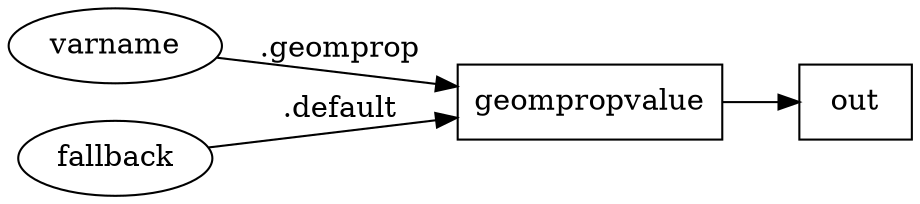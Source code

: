 digraph {
  rankdir = LR;
    IMP_UsdPrimvarReader_integer_primvar [label= "geompropvalue"];
    IMP_UsdPrimvarReader_integer_primvar[shape = box];
    IMP_UsdPrimvarReader_integer_primvar ->     IMP_UsdPrimvarReader_integer_out;
    IMP_UsdPrimvarReader_integer_out [label= "out"];
    IMP_UsdPrimvarReader_integer_out[shape = box]; 
    IMP_UsdPrimvarReader_integer_varnameINT [label="varname"];
    IMP_UsdPrimvarReader_integer_varnameINT [shape = ellipse];
    IMP_UsdPrimvarReader_integer_primvar [label="geompropvalue"];
    IMP_UsdPrimvarReader_integer_varnameINT -> IMP_UsdPrimvarReader_integer_primvar [label=".geomprop"];
    IMP_UsdPrimvarReader_integer_fallbackINT [label="fallback"];
    IMP_UsdPrimvarReader_integer_fallbackINT [shape = ellipse];
    IMP_UsdPrimvarReader_integer_primvar [label="geompropvalue"];
    IMP_UsdPrimvarReader_integer_fallbackINT -> IMP_UsdPrimvarReader_integer_primvar [label=".default"];
}
